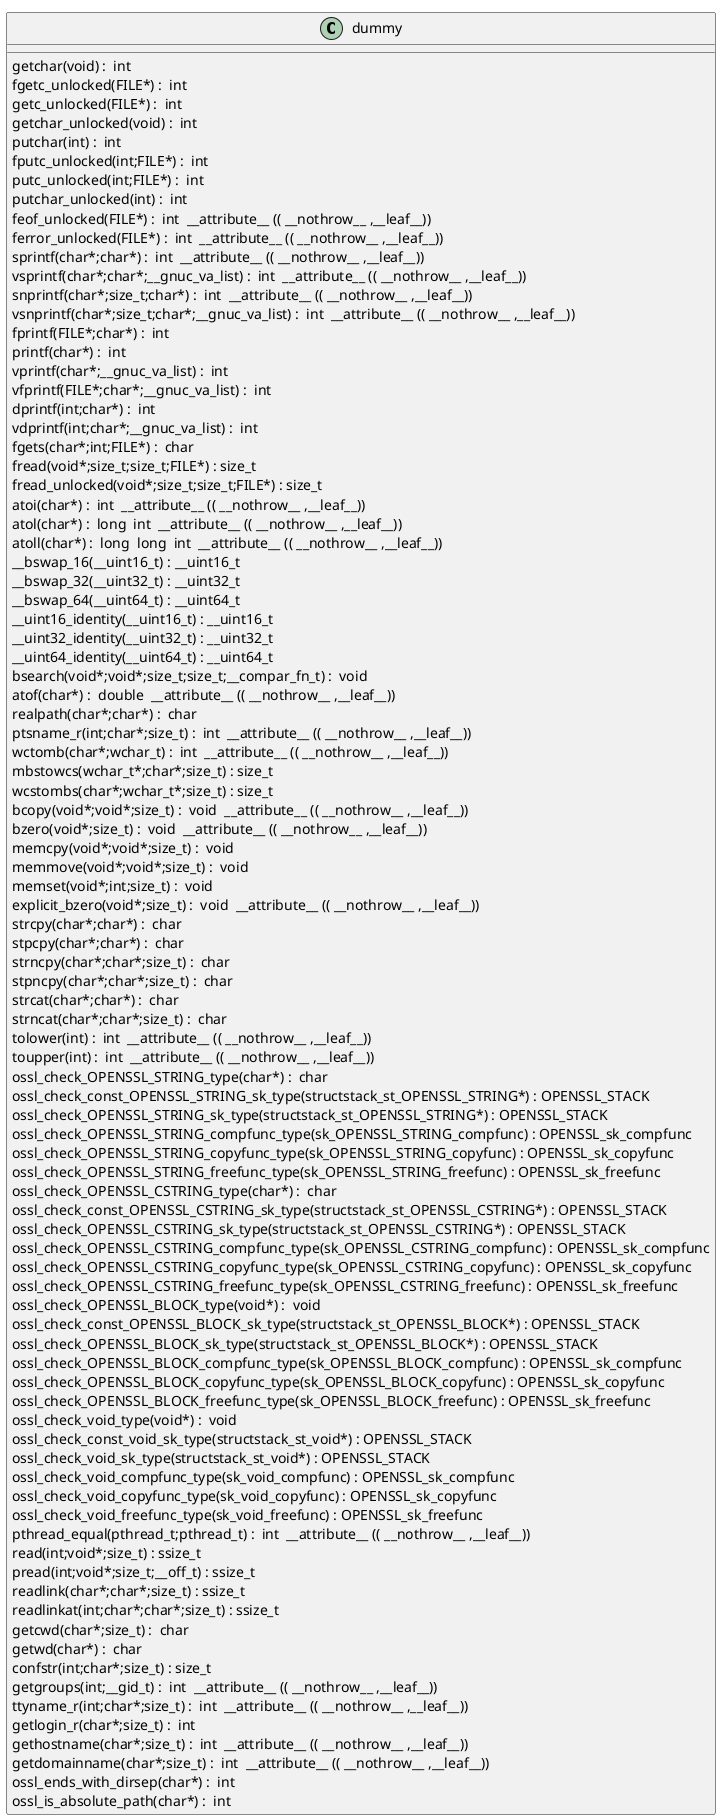 @startuml
!pragma layout smetana
class dummy {
getchar(void) :  int  [[[./../.././qc/apps/ocsp.c.html#767]]]
fgetc_unlocked(FILE*) :  int  [[[./../.././qc/apps/ocsp.c.html#776]]]
getc_unlocked(FILE*) :  int  [[[./../.././qc/apps/ocsp.c.html#786]]]
getchar_unlocked(void) :  int  [[[./../.././qc/apps/ocsp.c.html#793]]]
putchar(int) :  int  [[[./../.././qc/apps/ocsp.c.html#802]]]
fputc_unlocked(int;FILE*) :  int  [[[./../.././qc/apps/ocsp.c.html#811]]]
putc_unlocked(int;FILE*) :  int  [[[./../.././qc/apps/ocsp.c.html#821]]]
putchar_unlocked(int) :  int  [[[./../.././qc/apps/ocsp.c.html#828]]]
feof_unlocked(FILE*) :  int  __attribute__ (( __nothrow__ ,__leaf__)) [[[./../.././qc/apps/ocsp.c.html#834]]]
ferror_unlocked(FILE*) :  int  __attribute__ (( __nothrow__ ,__leaf__)) [[[./../.././qc/apps/ocsp.c.html#841]]]
sprintf(char*;char*) :  int  __attribute__ (( __nothrow__ ,__leaf__)) [[[./../.././qc/apps/ocsp.c.html#860]]]
vsprintf(char*;char*;__gnuc_va_list) :  int  __attribute__ (( __nothrow__ ,__leaf__)) [[[./../.././qc/apps/ocsp.c.html#873]]]
snprintf(char*;size_t;char*) :  int  __attribute__ (( __nothrow__ ,__leaf__)) [[[./../.././qc/apps/ocsp.c.html#892]]]
vsnprintf(char*;size_t;char*;__gnuc_va_list) :  int  __attribute__ (( __nothrow__ ,__leaf__)) [[[./../.././qc/apps/ocsp.c.html#906]]]
fprintf(FILE*;char*) :  int  [[[./../.././qc/apps/ocsp.c.html#927]]]
printf(char*) :  int  [[[./../.././qc/apps/ocsp.c.html#934]]]
vprintf(char*;__gnuc_va_list) :  int  [[[./../.././qc/apps/ocsp.c.html#946]]]
vfprintf(FILE*;char*;__gnuc_va_list) :  int  [[[./../.././qc/apps/ocsp.c.html#956]]]
dprintf(int;char*) :  int  [[[./../.././qc/apps/ocsp.c.html#971]]]
vdprintf(int;char*;__gnuc_va_list) :  int  [[[./../.././qc/apps/ocsp.c.html#982]]]
fgets(char*;int;FILE*) :  char  [[[./../.././qc/apps/ocsp.c.html#1001]]]
fread(void*;size_t;size_t;FILE*) : size_t [[[./../.././qc/apps/ocsp.c.html#1027]]]
fread_unlocked(void*;size_t;size_t;FILE*) : size_t [[[./../.././qc/apps/ocsp.c.html#1054]]]
atoi(char*) :  int  __attribute__ (( __nothrow__ ,__leaf__)) [[[./../.././qc/apps/ocsp.c.html#1214]]]
atol(char*) :  long  int  __attribute__ (( __nothrow__ ,__leaf__)) [[[./../.././qc/apps/ocsp.c.html#1219]]]
atoll(char*) :  long  long  int  __attribute__ (( __nothrow__ ,__leaf__)) [[[./../.././qc/apps/ocsp.c.html#1226]]]
__bswap_16(__uint16_t) : __uint16_t [[[./../.././qc/apps/ocsp.c.html#1379]]]
__bswap_32(__uint32_t) : __uint32_t [[[./../.././qc/apps/ocsp.c.html#1394]]]
__bswap_64(__uint64_t) : __uint64_t [[[./../.././qc/apps/ocsp.c.html#1404]]]
__uint16_identity(__uint16_t) : __uint16_t [[[./../.././qc/apps/ocsp.c.html#1416]]]
__uint32_identity(__uint32_t) : __uint32_t [[[./../.././qc/apps/ocsp.c.html#1422]]]
__uint64_identity(__uint64_t) : __uint64_t [[[./../.././qc/apps/ocsp.c.html#1428]]]
bsearch(void*;void*;size_t;size_t;__compar_fn_t) :  void  [[[./../.././qc/apps/ocsp.c.html#2096]]]
atof(char*) :  double  __attribute__ (( __nothrow__ ,__leaf__)) [[[./../.././qc/apps/ocsp.c.html#23028]]]
realpath(char*;char*) :  char  [[[./../.././qc/apps/ocsp.c.html#1]]]
ptsname_r(int;char*;size_t) :  int  __attribute__ (( __nothrow__ ,__leaf__)) [[[./../.././qc/apps/ocsp.c.html#1]]]
wctomb(char*;wchar_t) :  int  __attribute__ (( __nothrow__ ,__leaf__)) [[[./../.././qc/apps/ocsp.c.html#1]]]
mbstowcs(wchar_t*;char*;size_t) : size_t [[[./../.././qc/apps/ocsp.c.html#1]]]
wcstombs(char*;wchar_t*;size_t) : size_t [[[./../.././qc/apps/ocsp.c.html#1]]]
bcopy(void*;void*;size_t) :  void  __attribute__ (( __nothrow__ ,__leaf__)) [[[./../.././qc/apps/ocsp.c.html#1]]]
bzero(void*;size_t) :  void  __attribute__ (( __nothrow__ ,__leaf__)) [[[./../.././qc/apps/ocsp.c.html#1]]]
memcpy(void*;void*;size_t) :  void  [[[./../.././qc/apps/ocsp.c.html#1]]]
memmove(void*;void*;size_t) :  void  [[[./../.././qc/apps/ocsp.c.html#1]]]
memset(void*;int;size_t) :  void  [[[./../.././qc/apps/ocsp.c.html#1]]]
explicit_bzero(void*;size_t) :  void  __attribute__ (( __nothrow__ ,__leaf__)) [[[./../.././qc/apps/ocsp.c.html#1]]]
strcpy(char*;char*) :  char  [[[./../.././qc/apps/ocsp.c.html#1]]]
stpcpy(char*;char*) :  char  [[[./../.././qc/apps/ocsp.c.html#1]]]
strncpy(char*;char*;size_t) :  char  [[[./../.././qc/apps/ocsp.c.html#1]]]
stpncpy(char*;char*;size_t) :  char  [[[./../.././qc/apps/ocsp.c.html#1]]]
strcat(char*;char*) :  char  [[[./../.././qc/apps/ocsp.c.html#1]]]
strncat(char*;char*;size_t) :  char  [[[./../.././qc/apps/ocsp.c.html#1]]]
tolower(int) :  int  __attribute__ (( __nothrow__ ,__leaf__)) [[[./../.././qc/apps/ocsp.c.html#1]]]
toupper(int) :  int  __attribute__ (( __nothrow__ ,__leaf__)) [[[./../.././qc/apps/ocsp.c.html#1]]]
ossl_check_OPENSSL_STRING_type(char*) :  char  [[[./../.././qc/apps/ocsp.c.html#1]]]
ossl_check_const_OPENSSL_STRING_sk_type(structstack_st_OPENSSL_STRING*) : OPENSSL_STACK [[[./../.././qc/apps/ocsp.c.html#1]]]
ossl_check_OPENSSL_STRING_sk_type(structstack_st_OPENSSL_STRING*) : OPENSSL_STACK [[[./../.././qc/apps/ocsp.c.html#1]]]
ossl_check_OPENSSL_STRING_compfunc_type(sk_OPENSSL_STRING_compfunc) : OPENSSL_sk_compfunc [[[./../.././qc/apps/ocsp.c.html#1]]]
ossl_check_OPENSSL_STRING_copyfunc_type(sk_OPENSSL_STRING_copyfunc) : OPENSSL_sk_copyfunc [[[./../.././qc/apps/ocsp.c.html#1]]]
ossl_check_OPENSSL_STRING_freefunc_type(sk_OPENSSL_STRING_freefunc) : OPENSSL_sk_freefunc [[[./../.././qc/apps/ocsp.c.html#1]]]
ossl_check_OPENSSL_CSTRING_type(char*) :  char  [[[./../.././qc/apps/ocsp.c.html#1]]]
ossl_check_const_OPENSSL_CSTRING_sk_type(structstack_st_OPENSSL_CSTRING*) : OPENSSL_STACK [[[./../.././qc/apps/ocsp.c.html#1]]]
ossl_check_OPENSSL_CSTRING_sk_type(structstack_st_OPENSSL_CSTRING*) : OPENSSL_STACK [[[./../.././qc/apps/ocsp.c.html#1]]]
ossl_check_OPENSSL_CSTRING_compfunc_type(sk_OPENSSL_CSTRING_compfunc) : OPENSSL_sk_compfunc [[[./../.././qc/apps/ocsp.c.html#1]]]
ossl_check_OPENSSL_CSTRING_copyfunc_type(sk_OPENSSL_CSTRING_copyfunc) : OPENSSL_sk_copyfunc [[[./../.././qc/apps/ocsp.c.html#1]]]
ossl_check_OPENSSL_CSTRING_freefunc_type(sk_OPENSSL_CSTRING_freefunc) : OPENSSL_sk_freefunc [[[./../.././qc/apps/ocsp.c.html#1]]]
ossl_check_OPENSSL_BLOCK_type(void*) :  void  [[[./../.././qc/apps/ocsp.c.html#1]]]
ossl_check_const_OPENSSL_BLOCK_sk_type(structstack_st_OPENSSL_BLOCK*) : OPENSSL_STACK [[[./../.././qc/apps/ocsp.c.html#1]]]
ossl_check_OPENSSL_BLOCK_sk_type(structstack_st_OPENSSL_BLOCK*) : OPENSSL_STACK [[[./../.././qc/apps/ocsp.c.html#1]]]
ossl_check_OPENSSL_BLOCK_compfunc_type(sk_OPENSSL_BLOCK_compfunc) : OPENSSL_sk_compfunc [[[./../.././qc/apps/ocsp.c.html#1]]]
ossl_check_OPENSSL_BLOCK_copyfunc_type(sk_OPENSSL_BLOCK_copyfunc) : OPENSSL_sk_copyfunc [[[./../.././qc/apps/ocsp.c.html#1]]]
ossl_check_OPENSSL_BLOCK_freefunc_type(sk_OPENSSL_BLOCK_freefunc) : OPENSSL_sk_freefunc [[[./../.././qc/apps/ocsp.c.html#1]]]
ossl_check_void_type(void*) :  void  [[[./../.././qc/apps/ocsp.c.html#1]]]
ossl_check_const_void_sk_type(structstack_st_void*) : OPENSSL_STACK [[[./../.././qc/apps/ocsp.c.html#1]]]
ossl_check_void_sk_type(structstack_st_void*) : OPENSSL_STACK [[[./../.././qc/apps/ocsp.c.html#1]]]
ossl_check_void_compfunc_type(sk_void_compfunc) : OPENSSL_sk_compfunc [[[./../.././qc/apps/ocsp.c.html#1]]]
ossl_check_void_copyfunc_type(sk_void_copyfunc) : OPENSSL_sk_copyfunc [[[./../.././qc/apps/ocsp.c.html#1]]]
ossl_check_void_freefunc_type(sk_void_freefunc) : OPENSSL_sk_freefunc [[[./../.././qc/apps/ocsp.c.html#1]]]
pthread_equal(pthread_t;pthread_t) :  int  __attribute__ (( __nothrow__ ,__leaf__)) [[[./../.././qc/apps/ocsp.c.html#1]]]
read(int;void*;size_t) : ssize_t [[[./../.././qc/apps/ocsp.c.html#1]]]
pread(int;void*;size_t;__off_t) : ssize_t [[[./../.././qc/apps/ocsp.c.html#1]]]
readlink(char*;char*;size_t) : ssize_t [[[./../.././qc/apps/ocsp.c.html#1]]]
readlinkat(int;char*;char*;size_t) : ssize_t [[[./../.././qc/apps/ocsp.c.html#1]]]
getcwd(char*;size_t) :  char  [[[./../.././qc/apps/ocsp.c.html#1]]]
getwd(char*) :  char  [[[./../.././qc/apps/ocsp.c.html#1]]]
confstr(int;char*;size_t) : size_t [[[./../.././qc/apps/ocsp.c.html#1]]]
getgroups(int;__gid_t) :  int  __attribute__ (( __nothrow__ ,__leaf__)) [[[./../.././qc/apps/ocsp.c.html#1]]]
ttyname_r(int;char*;size_t) :  int  __attribute__ (( __nothrow__ ,__leaf__)) [[[./../.././qc/apps/ocsp.c.html#1]]]
getlogin_r(char*;size_t) :  int  [[[./../.././qc/apps/ocsp.c.html#1]]]
gethostname(char*;size_t) :  int  __attribute__ (( __nothrow__ ,__leaf__)) [[[./../.././qc/apps/ocsp.c.html#1]]]
getdomainname(char*;size_t) :  int  __attribute__ (( __nothrow__ ,__leaf__)) [[[./../.././qc/apps/ocsp.c.html#1]]]
ossl_ends_with_dirsep(char*) :  int  [[[./../.././qc/apps/ocsp.c.html#1]]]
ossl_is_absolute_path(char*) :  int  [[[./../.././qc/apps/ocsp.c.html#1]]]
} 
@enduml
